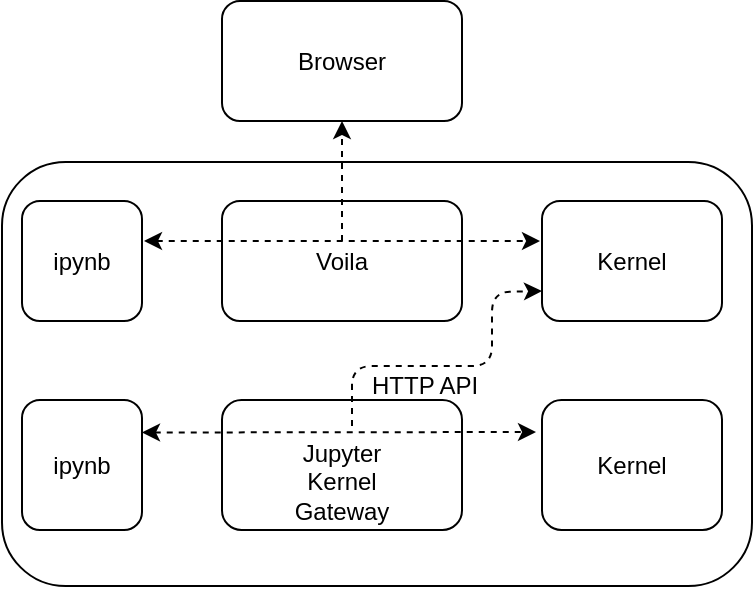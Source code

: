 <?xml version="1.0" encoding="UTF-8"?>
<mxGraphModel dx="946" dy="646" grid="1" gridSize="10" guides="1" tooltips="1" connect="1" arrows="1" fold="1" page="1" pageScale="1" pageWidth="1169" pageHeight="827" math="0" shadow="0"><root><mxCell id="0"/><mxCell id="1" parent="0"/><mxCell id="Yd9E2He0Qp34-3TXf1H--22" value="" style="rounded=1;whiteSpace=wrap;html=1;" parent="1" vertex="1"><mxGeometry x="35" y="330" width="370" height="102" as="geometry"/></mxCell><mxCell id="Yd9E2He0Qp34-3TXf1H--20" value="" style="rounded=1;whiteSpace=wrap;html=1;" parent="1" vertex="1"><mxGeometry x="35" y="248" width="375" height="212" as="geometry"/></mxCell><mxCell id="Yd9E2He0Qp34-3TXf1H--7" value="ipynb" style="rounded=1;whiteSpace=wrap;html=1;" parent="1" vertex="1"><mxGeometry x="45" y="267.5" width="60" height="60" as="geometry"/></mxCell><mxCell id="Yd9E2He0Qp34-3TXf1H--9" value="Kernel&lt;br&gt;" style="rounded=1;whiteSpace=wrap;html=1;" parent="1" vertex="1"><mxGeometry x="305" y="367" width="90" height="65" as="geometry"/></mxCell><mxCell id="Yd9E2He0Qp34-3TXf1H--10" value="ipynb" style="rounded=1;whiteSpace=wrap;html=1;" parent="1" vertex="1"><mxGeometry x="45" y="367" width="60" height="65" as="geometry"/></mxCell><mxCell id="Yd9E2He0Qp34-3TXf1H--12" value="Voila&lt;br&gt;" style="rounded=1;whiteSpace=wrap;html=1;" parent="1" vertex="1"><mxGeometry x="145" y="267.5" width="120" height="60" as="geometry"/></mxCell><mxCell id="Yd9E2He0Qp34-3TXf1H--13" value="Jupyter&lt;br&gt;Kernel&lt;br&gt;Gateway&lt;br&gt;" style="rounded=1;whiteSpace=wrap;html=1;verticalAlign=bottom;" parent="1" vertex="1"><mxGeometry x="145" y="367" width="120" height="65" as="geometry"/></mxCell><mxCell id="Yd9E2He0Qp34-3TXf1H--14" value="Browser&lt;br&gt;" style="rounded=1;whiteSpace=wrap;html=1;" parent="1" vertex="1"><mxGeometry x="145" y="167.5" width="120" height="60" as="geometry"/></mxCell><mxCell id="Yd9E2He0Qp34-3TXf1H--15" value="Kernel&lt;br&gt;" style="rounded=1;whiteSpace=wrap;html=1;" parent="1" vertex="1"><mxGeometry x="305" y="267.5" width="90" height="60" as="geometry"/></mxCell><mxCell id="Yd9E2He0Qp34-3TXf1H--16" value="" style="endArrow=classic;startArrow=classic;html=1;dashed=1;" parent="1" edge="1"><mxGeometry width="50" height="50" relative="1" as="geometry"><mxPoint x="106" y="287.5" as="sourcePoint"/><mxPoint x="304" y="287.5" as="targetPoint"/></mxGeometry></mxCell><mxCell id="Yd9E2He0Qp34-3TXf1H--17" value="" style="endArrow=classic;startArrow=classic;html=1;dashed=1;exitX=1;exitY=0.25;exitDx=0;exitDy=0;" parent="1" source="Yd9E2He0Qp34-3TXf1H--10" edge="1"><mxGeometry width="50" height="50" relative="1" as="geometry"><mxPoint x="105" y="396" as="sourcePoint"/><mxPoint x="302" y="383" as="targetPoint"/></mxGeometry></mxCell><mxCell id="Yd9E2He0Qp34-3TXf1H--19" value="" style="endArrow=classic;html=1;dashed=1;entryX=0.5;entryY=1;entryDx=0;entryDy=0;" parent="1" target="Yd9E2He0Qp34-3TXf1H--14" edge="1"><mxGeometry width="50" height="50" relative="1" as="geometry"><mxPoint x="205" y="287.5" as="sourcePoint"/><mxPoint x="95" y="547.5" as="targetPoint"/></mxGeometry></mxCell><mxCell id="Yd9E2He0Qp34-3TXf1H--29" value="" style="endArrow=classic;html=1;dashed=1;entryX=0;entryY=0.75;entryDx=0;entryDy=0;" parent="1" target="Yd9E2He0Qp34-3TXf1H--15" edge="1"><mxGeometry width="50" height="50" relative="1" as="geometry"><mxPoint x="210" y="380" as="sourcePoint"/><mxPoint x="90" y="480" as="targetPoint"/><Array as="points"><mxPoint x="210" y="350"/><mxPoint x="280" y="350"/><mxPoint x="280" y="313"/></Array></mxGeometry></mxCell><mxCell id="Yd9E2He0Qp34-3TXf1H--33" value="HTTP A&lt;span style=&quot;text-align: center&quot;&gt;PI&lt;/span&gt;&lt;br&gt;" style="text;html=1;resizable=0;points=[];autosize=1;align=left;verticalAlign=top;spacingTop=-4;" parent="1" vertex="1"><mxGeometry x="218" y="350" width="70" height="20" as="geometry"/></mxCell></root></mxGraphModel>
